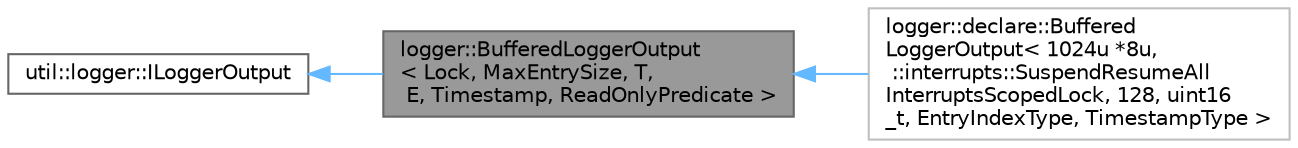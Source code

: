 digraph "logger::BufferedLoggerOutput&lt; Lock, MaxEntrySize, T, E, Timestamp, ReadOnlyPredicate &gt;"
{
 // LATEX_PDF_SIZE
  bgcolor="transparent";
  edge [fontname=Helvetica,fontsize=10,labelfontname=Helvetica,labelfontsize=10];
  node [fontname=Helvetica,fontsize=10,shape=box,height=0.2,width=0.4];
  rankdir="LR";
  Node1 [id="Node000001",label="logger::BufferedLoggerOutput\l\< Lock, MaxEntrySize, T,\l E, Timestamp, ReadOnlyPredicate \>",height=0.2,width=0.4,color="gray40", fillcolor="grey60", style="filled", fontcolor="black",tooltip=" "];
  Node2 -> Node1 [id="edge1_Node000001_Node000002",dir="back",color="steelblue1",style="solid",tooltip=" "];
  Node2 [id="Node000002",label="util::logger::ILoggerOutput",height=0.2,width=0.4,color="gray40", fillcolor="white", style="filled",URL="$da/d23/classutil_1_1logger_1_1ILoggerOutput.html",tooltip=" "];
  Node1 -> Node3 [id="edge2_Node000001_Node000003",dir="back",color="steelblue1",style="solid",tooltip=" "];
  Node3 [id="Node000003",label="logger::declare::Buffered\lLoggerOutput\< 1024u *8u,\l ::interrupts::SuspendResumeAll\lInterruptsScopedLock, 128, uint16\l_t, EntryIndexType, TimestampType \>",height=0.2,width=0.4,color="grey75", fillcolor="white", style="filled",tooltip=" "];
}
